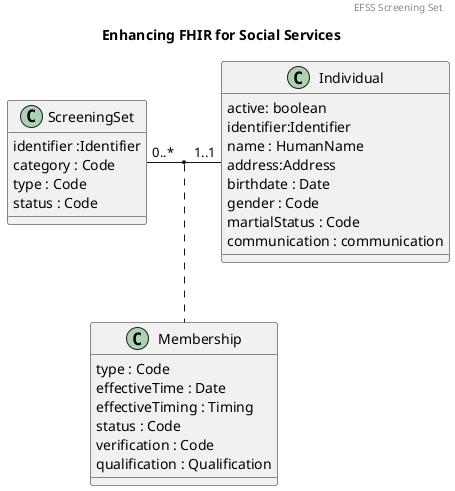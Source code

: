 @startuml

header "EFSS Screening Set"
 

title Enhancing FHIR for Social Services

class Individual {
active: boolean
identifier:Identifier
name : HumanName
address:Address
birthdate : Date
gender : Code
martialStatus : Code
communication : communication
}

 

ScreeningSet : identifier :Identifier
ScreeningSet : category : Code
ScreeningSet : type : Code
ScreeningSet : status : Code

class ScreeningSet {

}

 
  

ScreeningSet "0..*" - "1..1" Individual
(ScreeningSet, Individual) .. Membership

class Membership {
   type : Code
   effectiveTime : Date
   effectiveTiming : Timing
   status : Code
   verification : Code
   qualification : Qualification
   
}
 


   
 
@enduml